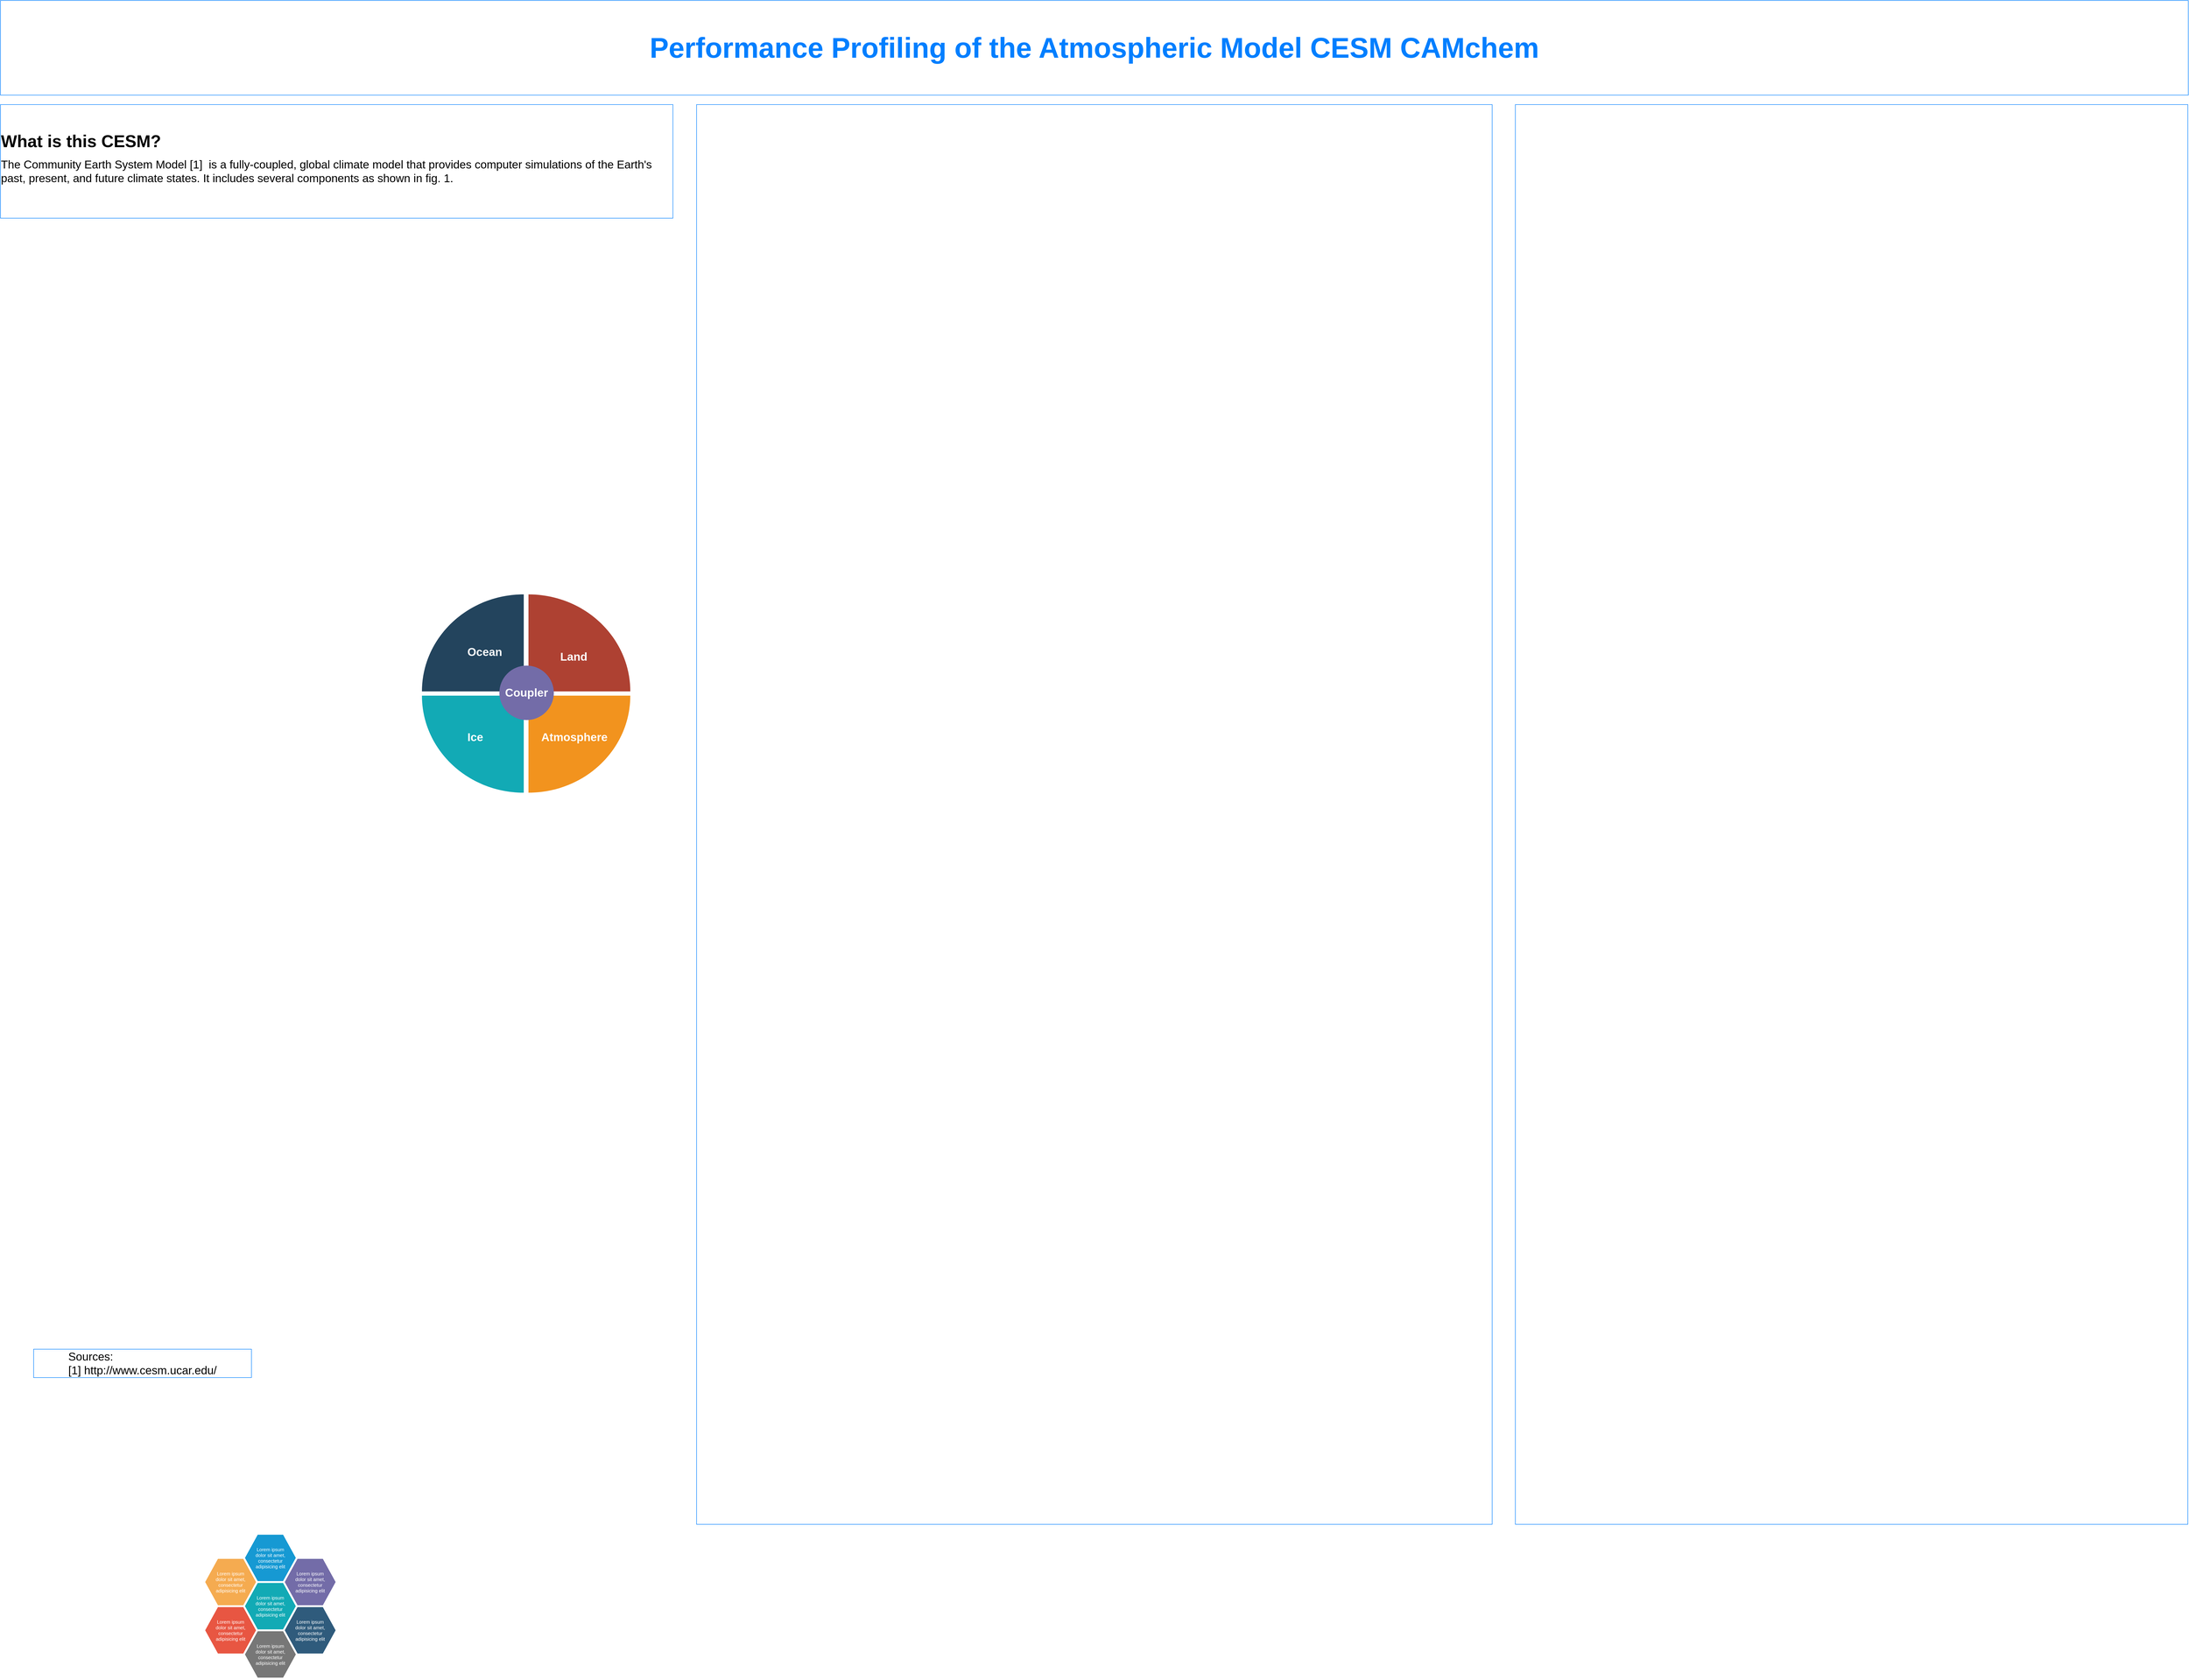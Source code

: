 <mxfile version="10.6.9" type="github"><diagram id="mjhDDRxly4AxYH8nvqQT" name="Page-1"><mxGraphModel dx="1859" dy="1043" grid="1" gridSize="10" guides="1" tooltips="1" connect="1" arrows="1" fold="1" page="1" pageScale="1" pageWidth="4681" pageHeight="3300" math="0" shadow="0"><root><mxCell id="0"/><mxCell id="1" parent="0"/><mxCell id="dlEqyy9EDfAYzepxbtxh-1" value="&lt;font color=&quot;#007FFF&quot;&gt;&lt;b&gt;&lt;font style=&quot;font-size: 60px&quot;&gt;Performance Profiling of the Atmospheric Model CESM CAMchem&lt;br&gt;&lt;/font&gt;&lt;/b&gt;&lt;/font&gt;" style="rounded=0;whiteSpace=wrap;html=1;strokeColor=#007FFF;" vertex="1" parent="1"><mxGeometry x="20" y="20" width="4620" height="200" as="geometry"/></mxCell><mxCell id="dlEqyy9EDfAYzepxbtxh-2" value="&lt;div align=&quot;left&quot;&gt;&lt;font style=&quot;font-size: 36px&quot;&gt;&lt;b&gt;What is this CESM?&lt;/b&gt;&lt;/font&gt;&lt;br&gt;&lt;/div&gt;&lt;div&gt;&lt;br&gt;&lt;/div&gt;&lt;div style=&quot;font-size: 24px&quot; align=&quot;left&quot;&gt;The Community Earth System Model [1]&amp;nbsp; is a fully-coupled, global climate model that provides computer simulations of the Earth's past, present, and future climate states. It includes several components as shown in fig. 1.&lt;/div&gt;&amp;nbsp;" style="rounded=0;whiteSpace=wrap;html=1;strokeColor=#007FFF;" vertex="1" parent="1"><mxGeometry x="20" y="240" width="1420" height="240" as="geometry"/></mxCell><mxCell id="dlEqyy9EDfAYzepxbtxh-3" value="" style="rounded=0;whiteSpace=wrap;html=1;strokeColor=#007FFF;" vertex="1" parent="1"><mxGeometry x="1490" y="240" width="1680" height="3000" as="geometry"/></mxCell><mxCell id="dlEqyy9EDfAYzepxbtxh-4" value="" style="rounded=0;whiteSpace=wrap;html=1;strokeColor=#007FFF;" vertex="1" parent="1"><mxGeometry x="3219" y="240" width="1420" height="3000" as="geometry"/></mxCell><mxCell id="dlEqyy9EDfAYzepxbtxh-5" value="&lt;div style=&quot;font-size: 24px&quot; align=&quot;left&quot;&gt;&lt;font style=&quot;font-size: 24px&quot;&gt;Sources:&lt;/font&gt;&lt;/div&gt;&lt;div style=&quot;font-size: 24px&quot; align=&quot;left&quot;&gt;&lt;font style=&quot;font-size: 24px&quot;&gt;[1] http://www.cesm.ucar.edu/&lt;br&gt;&lt;/font&gt;&lt;/div&gt;" style="rounded=0;whiteSpace=wrap;html=1;strokeColor=#007FFF;" vertex="1" parent="1"><mxGeometry x="90" y="2870" width="460" height="60" as="geometry"/></mxCell><mxCell id="dlEqyy9EDfAYzepxbtxh-9" value="" style="verticalLabelPosition=bottom;verticalAlign=top;html=1;shape=mxgraph.basic.pie;fillColor=#23445D;strokeColor=none;startAngle=0.75;endAngle=0;rotation=0;flipH=0;flipV=0;" vertex="1" parent="1"><mxGeometry x="910" y="1275" width="430" height="410" as="geometry"/></mxCell><mxCell id="dlEqyy9EDfAYzepxbtxh-10" value="" style="verticalLabelPosition=bottom;verticalAlign=top;html=1;shape=mxgraph.basic.pie;fillColor=#AE4132;strokeColor=none;startAngle=0.75;endAngle=0;rotation=0;flipH=1;flipV=0;" vertex="1" parent="1"><mxGeometry x="920" y="1275" width="430" height="410" as="geometry"/></mxCell><mxCell id="dlEqyy9EDfAYzepxbtxh-11" value="" style="verticalLabelPosition=bottom;verticalAlign=top;html=1;shape=mxgraph.basic.pie;fillColor=#F2931E;strokeColor=none;startAngle=0.75;endAngle=0;rotation=0;flipH=1;flipV=1;" vertex="1" parent="1"><mxGeometry x="920" y="1284" width="430" height="410" as="geometry"/></mxCell><mxCell id="dlEqyy9EDfAYzepxbtxh-12" value="" style="verticalLabelPosition=bottom;verticalAlign=top;html=1;shape=mxgraph.basic.pie;fillColor=#12AAB5;strokeColor=none;startAngle=0.75;endAngle=0;rotation=0;flipH=0;flipV=1;" vertex="1" parent="1"><mxGeometry x="910" y="1284" width="430" height="410" as="geometry"/></mxCell><mxCell id="dlEqyy9EDfAYzepxbtxh-30" value="&lt;font style=&quot;font-size: 24px&quot; color=&quot;#FFFFFF&quot;&gt;&lt;b&gt;Coupler&lt;/b&gt;&lt;/font&gt;" style="ellipse;whiteSpace=wrap;html=1;aspect=fixed;strokeColor=#736CA8;fillColor=#736CA8;" vertex="1" parent="1"><mxGeometry x="1074" y="1426" width="114" height="114" as="geometry"/></mxCell><mxCell id="dlEqyy9EDfAYzepxbtxh-31" value="Lorem ipsum&lt;br&gt; dolor sit amet, consectetur adipisicing elit" style="shape=hexagon;strokeWidth=4;html=1;fillColor=#F5AB50;strokeColor=#ffffff;shadow=0;fontSize=10;fontColor=#FFFFFF;align=center;fontStyle=0;whiteSpace=wrap;spacing=10;rounded=0;" vertex="1" parent="1"><mxGeometry x="450" y="3311" width="112" height="102" as="geometry"/></mxCell><mxCell id="dlEqyy9EDfAYzepxbtxh-32" value="Lorem ipsum&lt;br&gt; dolor sit amet, consectetur adipisicing elit" style="shape=hexagon;strokeWidth=4;html=1;fillColor=#E85642;strokeColor=#ffffff;shadow=0;fontSize=10;fontColor=#FFFFFF;align=center;fontStyle=0;whiteSpace=wrap;spacing=10;rounded=0;" vertex="1" parent="1"><mxGeometry x="450" y="3413" width="112" height="102" as="geometry"/></mxCell><mxCell id="dlEqyy9EDfAYzepxbtxh-33" value="Lorem ipsum&lt;br&gt; dolor sit amet, consectetur adipisicing elit" style="shape=hexagon;strokeWidth=4;html=1;fillColor=#12AAB5;strokeColor=#ffffff;shadow=0;fontSize=10;fontColor=#FFFFFF;align=center;fontStyle=0;whiteSpace=wrap;spacing=10;rounded=0;" vertex="1" parent="1"><mxGeometry x="534" y="3362" width="112" height="102" as="geometry"/></mxCell><mxCell id="dlEqyy9EDfAYzepxbtxh-34" value="Lorem ipsum&lt;br&gt; dolor sit amet, consectetur adipisicing elit" style="shape=hexagon;strokeWidth=4;html=1;fillColor=#1699D3;strokeColor=#ffffff;shadow=0;fontSize=10;fontColor=#FFFFFF;align=center;fontStyle=0;whiteSpace=wrap;spacing=10;rounded=0;" vertex="1" parent="1"><mxGeometry x="534" y="3260" width="112" height="102" as="geometry"/></mxCell><mxCell id="dlEqyy9EDfAYzepxbtxh-35" value="Lorem ipsum&lt;br&gt; dolor sit amet, consectetur adipisicing elit" style="shape=hexagon;strokeWidth=4;html=1;fillColor=#736CA8;strokeColor=#ffffff;shadow=0;fontSize=10;fontColor=#FFFFFF;align=center;fontStyle=0;whiteSpace=wrap;spacing=10;rounded=0;" vertex="1" parent="1"><mxGeometry x="618" y="3311" width="112" height="102" as="geometry"/></mxCell><mxCell id="dlEqyy9EDfAYzepxbtxh-36" value="Lorem ipsum&lt;br&gt; dolor sit amet, consectetur adipisicing elit" style="shape=hexagon;strokeWidth=4;html=1;fillColor=#2F5B7C;strokeColor=#ffffff;shadow=0;fontSize=10;fontColor=#FFFFFF;align=center;fontStyle=0;whiteSpace=wrap;spacing=10;rounded=0;" vertex="1" parent="1"><mxGeometry x="618" y="3413" width="112" height="102" as="geometry"/></mxCell><mxCell id="dlEqyy9EDfAYzepxbtxh-37" value="Lorem ipsum&lt;br&gt; dolor sit amet, consectetur adipisicing elit" style="shape=hexagon;strokeWidth=4;html=1;fillColor=#777777;strokeColor=#ffffff;shadow=0;fontSize=10;fontColor=#FFFFFF;align=center;fontStyle=0;whiteSpace=wrap;spacing=10;rounded=0;" vertex="1" parent="1"><mxGeometry x="534" y="3464" width="112" height="102" as="geometry"/></mxCell><mxCell id="dlEqyy9EDfAYzepxbtxh-39" value="&lt;b&gt;&lt;font style=&quot;font-size: 24px&quot;&gt;Land&lt;/font&gt;&lt;/b&gt;" style="text;html=1;resizable=0;points=[];autosize=1;align=left;verticalAlign=top;spacingTop=-4;fontColor=#FFFFFF;" vertex="1" parent="1"><mxGeometry x="1200" y="1390" width="70" height="20" as="geometry"/></mxCell><mxCell id="dlEqyy9EDfAYzepxbtxh-40" value="&lt;b&gt;&lt;font style=&quot;font-size: 24px&quot;&gt;Atmosphere&lt;/font&gt;&lt;/b&gt;" style="text;html=1;resizable=0;points=[];autosize=1;align=left;verticalAlign=top;spacingTop=-4;fontColor=#FFFFFF;" vertex="1" parent="1"><mxGeometry x="1160" y="1560" width="150" height="20" as="geometry"/></mxCell><mxCell id="dlEqyy9EDfAYzepxbtxh-41" value="&lt;b&gt;&lt;font style=&quot;font-size: 24px&quot;&gt;Ocean&lt;/font&gt;&lt;/b&gt;" style="text;html=1;resizable=0;points=[];autosize=1;align=left;verticalAlign=top;spacingTop=-4;fontColor=#FFFFFF;" vertex="1" parent="1"><mxGeometry x="1004" y="1380" width="90" height="20" as="geometry"/></mxCell><mxCell id="dlEqyy9EDfAYzepxbtxh-42" value="&lt;b&gt;&lt;font style=&quot;font-size: 24px&quot;&gt;Ice&lt;/font&gt;&lt;/b&gt;" style="text;html=1;resizable=0;points=[];autosize=1;align=left;verticalAlign=top;spacingTop=-4;fontColor=#FFFFFF;" vertex="1" parent="1"><mxGeometry x="1004" y="1560" width="50" height="20" as="geometry"/></mxCell></root></mxGraphModel></diagram></mxfile>
